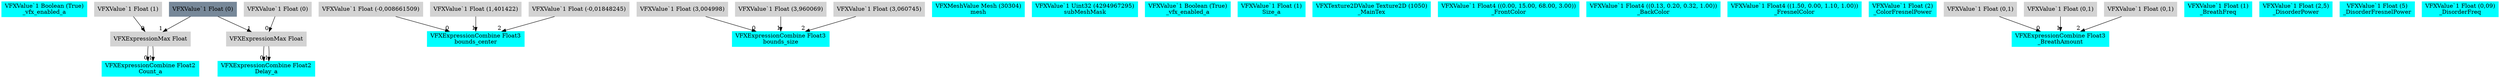 digraph G {
node0 [shape="box" color="cyan" style="filled" label="VFXValue`1 Boolean (True)
_vfx_enabled_a"]
node1 [shape="box" color="cyan" style="filled" label="VFXExpressionCombine Float2
Count_a"]
node2 [shape="box" color="lightgray" style="filled" label="VFXExpressionMax Float"]
node3 [shape="box" color="lightgray" style="filled" label="VFXValue`1 Float (1)"]
node4 [shape="box" color="lightslategray" style="filled" label="VFXValue`1 Float (0)"]
node5 [shape="box" color="cyan" style="filled" label="VFXExpressionCombine Float2
Delay_a"]
node6 [shape="box" color="lightgray" style="filled" label="VFXExpressionMax Float"]
node7 [shape="box" color="lightgray" style="filled" label="VFXValue`1 Float (0)"]
node8 [shape="box" color="cyan" style="filled" label="VFXExpressionCombine Float3
bounds_center"]
node9 [shape="box" color="lightgray" style="filled" label="VFXValue`1 Float (-0,008661509)"]
node10 [shape="box" color="lightgray" style="filled" label="VFXValue`1 Float (1,401422)"]
node11 [shape="box" color="lightgray" style="filled" label="VFXValue`1 Float (-0,01848245)"]
node12 [shape="box" color="cyan" style="filled" label="VFXExpressionCombine Float3
bounds_size"]
node13 [shape="box" color="lightgray" style="filled" label="VFXValue`1 Float (3,004998)"]
node14 [shape="box" color="lightgray" style="filled" label="VFXValue`1 Float (3,960069)"]
node15 [shape="box" color="lightgray" style="filled" label="VFXValue`1 Float (3,060745)"]
node16 [shape="box" color="cyan" style="filled" label="VFXMeshValue Mesh (30304)
mesh"]
node17 [shape="box" color="cyan" style="filled" label="VFXValue`1 Uint32 (4294967295)
subMeshMask"]
node18 [shape="box" color="cyan" style="filled" label="VFXValue`1 Boolean (True)
_vfx_enabled_a"]
node19 [shape="box" color="cyan" style="filled" label="VFXValue`1 Float (1)
Size_a"]
node20 [shape="box" color="cyan" style="filled" label="VFXTexture2DValue Texture2D (1050)
_MainTex"]
node21 [shape="box" color="cyan" style="filled" label="VFXValue`1 Float4 ((0.00, 15.00, 68.00, 3.00))
_FrontColor"]
node22 [shape="box" color="cyan" style="filled" label="VFXValue`1 Float4 ((0.13, 0.20, 0.32, 1.00))
_BackColor"]
node23 [shape="box" color="cyan" style="filled" label="VFXValue`1 Float4 ((1.50, 0.00, 1.10, 1.00))
_FresnelColor"]
node24 [shape="box" color="cyan" style="filled" label="VFXValue`1 Float (2)
_ColorFresnelPower"]
node25 [shape="box" color="cyan" style="filled" label="VFXExpressionCombine Float3
_BreathAmount"]
node26 [shape="box" color="lightgray" style="filled" label="VFXValue`1 Float (0,1)"]
node27 [shape="box" color="lightgray" style="filled" label="VFXValue`1 Float (0,1)"]
node28 [shape="box" color="lightgray" style="filled" label="VFXValue`1 Float (0,1)"]
node29 [shape="box" color="cyan" style="filled" label="VFXValue`1 Float (1)
_BreathFreq"]
node30 [shape="box" color="cyan" style="filled" label="VFXValue`1 Float (2,5)
_DisorderPower"]
node31 [shape="box" color="cyan" style="filled" label="VFXValue`1 Float (5)
_DisorderFresnelPower"]
node32 [shape="box" color="cyan" style="filled" label="VFXValue`1 Float (0,09)
_DisorderFreq"]
node2 -> node1 [headlabel="0"]
node2 -> node1 [headlabel="1"]
node3 -> node2 [headlabel="0"]
node4 -> node2 [headlabel="1"]
node6 -> node5 [headlabel="0"]
node6 -> node5 [headlabel="1"]
node7 -> node6 [headlabel="0"]
node4 -> node6 [headlabel="1"]
node9 -> node8 [headlabel="0"]
node10 -> node8 [headlabel="1"]
node11 -> node8 [headlabel="2"]
node13 -> node12 [headlabel="0"]
node14 -> node12 [headlabel="1"]
node15 -> node12 [headlabel="2"]
node26 -> node25 [headlabel="0"]
node27 -> node25 [headlabel="1"]
node28 -> node25 [headlabel="2"]
}
